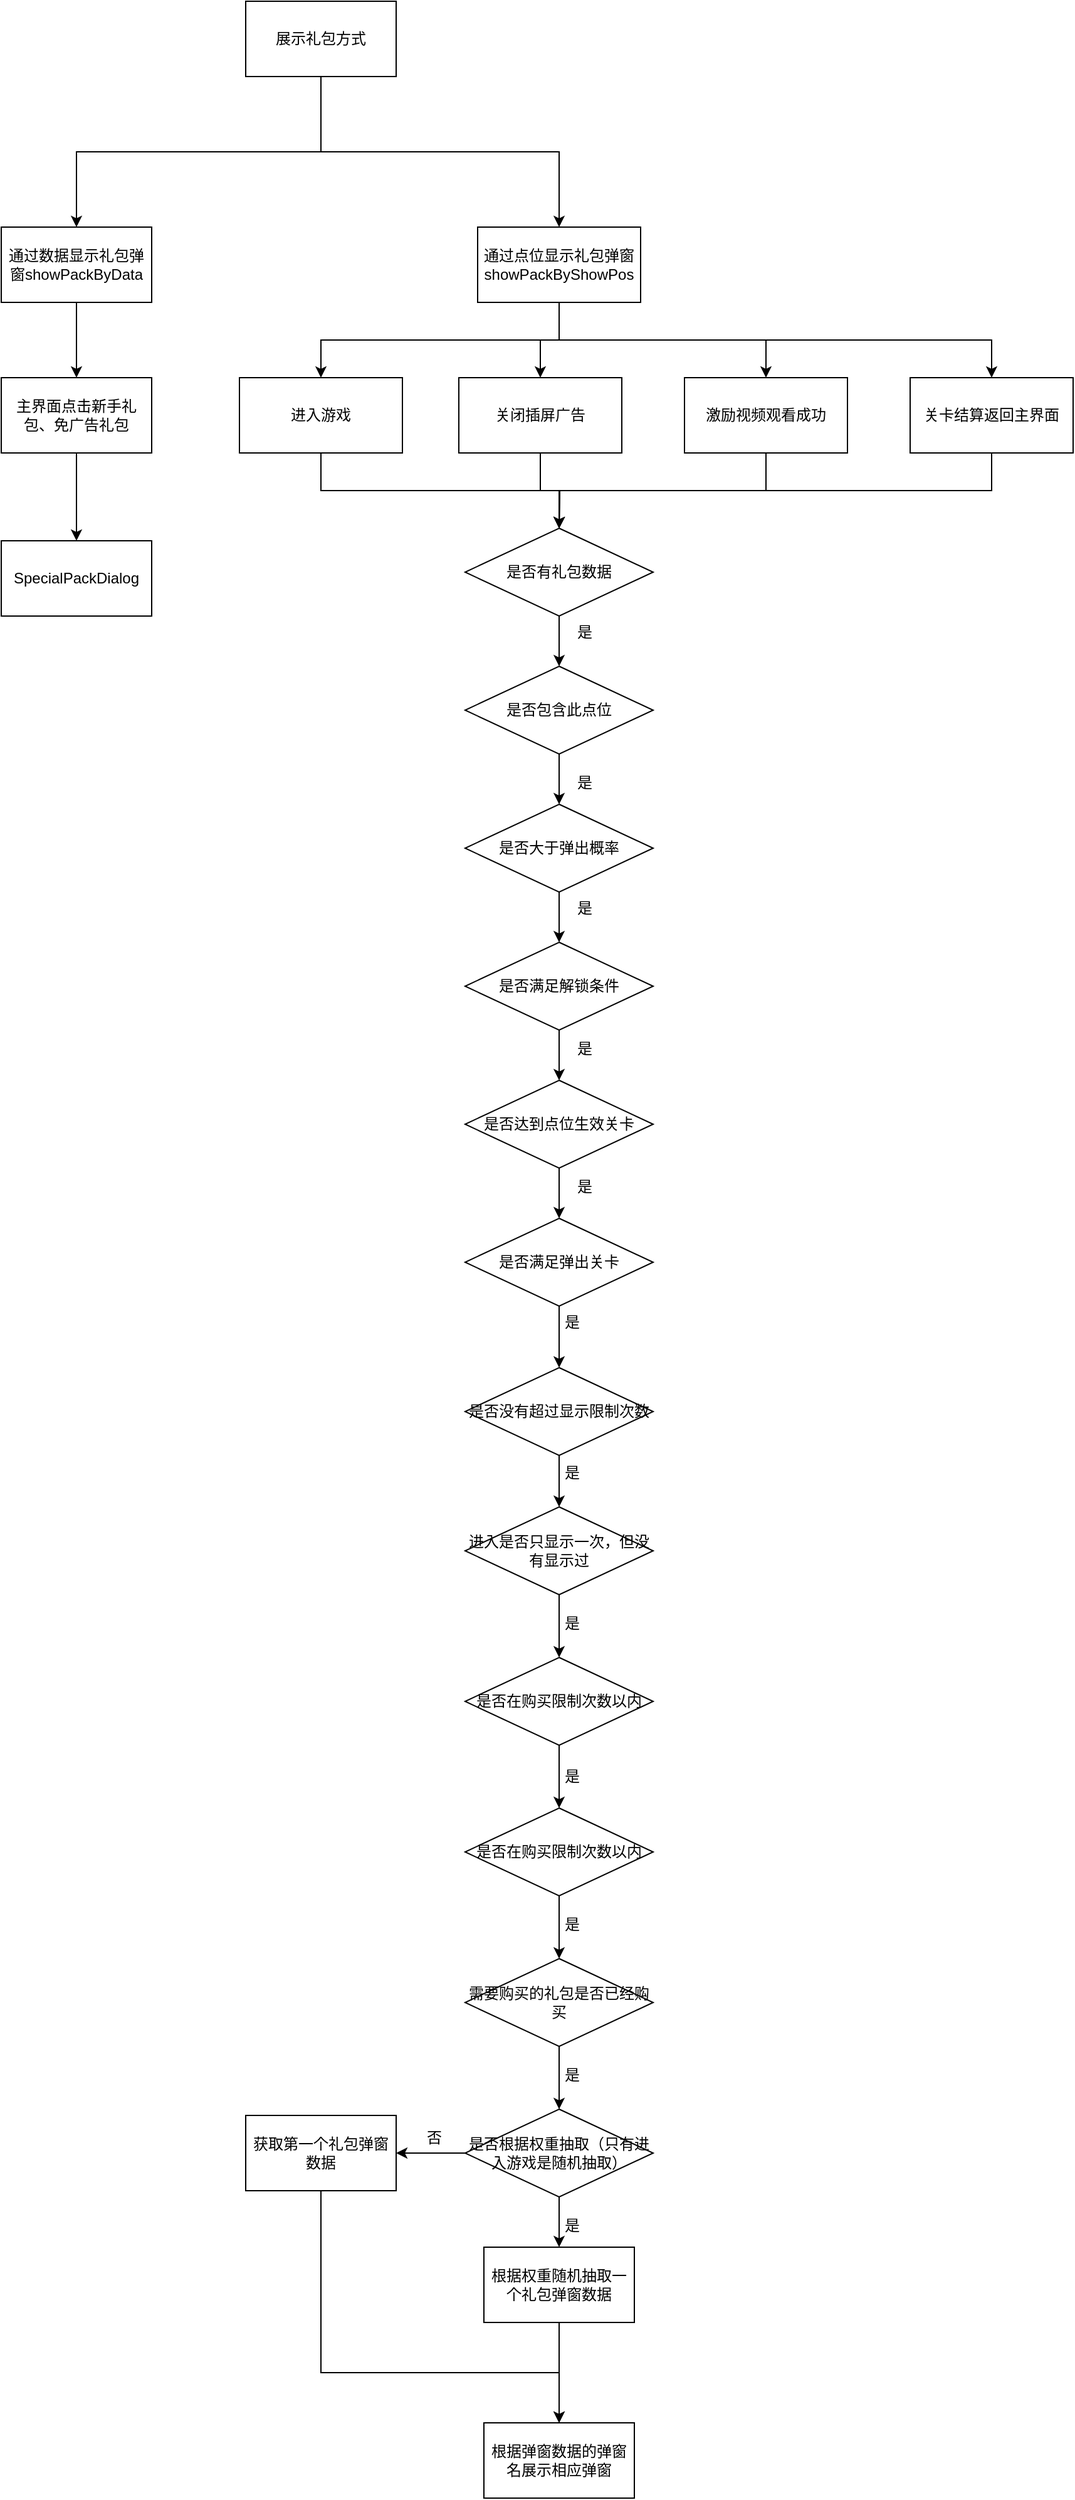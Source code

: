 <mxfile version="25.0.1">
  <diagram name="第 1 页" id="3upOg8B94lLjIhp_oJWG">
    <mxGraphModel dx="1509" dy="777" grid="1" gridSize="10" guides="1" tooltips="1" connect="1" arrows="1" fold="1" page="1" pageScale="1" pageWidth="827" pageHeight="1169" math="0" shadow="0">
      <root>
        <mxCell id="0" />
        <mxCell id="1" parent="0" />
        <mxCell id="_icKPDOc7sp7Bw_FcFkU-7" value="" style="edgeStyle=orthogonalEdgeStyle;rounded=0;orthogonalLoop=1;jettySize=auto;html=1;" edge="1" parent="1" source="_icKPDOc7sp7Bw_FcFkU-2" target="_icKPDOc7sp7Bw_FcFkU-6">
          <mxGeometry relative="1" as="geometry" />
        </mxCell>
        <mxCell id="_icKPDOc7sp7Bw_FcFkU-2" value="通过数据显示礼包弹窗showPackByData" style="rounded=0;whiteSpace=wrap;html=1;" vertex="1" parent="1">
          <mxGeometry x="145" y="260" width="120" height="60" as="geometry" />
        </mxCell>
        <mxCell id="_icKPDOc7sp7Bw_FcFkU-18" style="edgeStyle=orthogonalEdgeStyle;rounded=0;orthogonalLoop=1;jettySize=auto;html=1;exitX=0.5;exitY=1;exitDx=0;exitDy=0;" edge="1" parent="1" source="_icKPDOc7sp7Bw_FcFkU-3" target="_icKPDOc7sp7Bw_FcFkU-14">
          <mxGeometry relative="1" as="geometry" />
        </mxCell>
        <mxCell id="_icKPDOc7sp7Bw_FcFkU-19" style="edgeStyle=orthogonalEdgeStyle;rounded=0;orthogonalLoop=1;jettySize=auto;html=1;exitX=0.5;exitY=1;exitDx=0;exitDy=0;entryX=0.5;entryY=0;entryDx=0;entryDy=0;" edge="1" parent="1" source="_icKPDOc7sp7Bw_FcFkU-3" target="_icKPDOc7sp7Bw_FcFkU-15">
          <mxGeometry relative="1" as="geometry" />
        </mxCell>
        <mxCell id="_icKPDOc7sp7Bw_FcFkU-20" style="edgeStyle=orthogonalEdgeStyle;rounded=0;orthogonalLoop=1;jettySize=auto;html=1;exitX=0.5;exitY=1;exitDx=0;exitDy=0;" edge="1" parent="1" source="_icKPDOc7sp7Bw_FcFkU-3" target="_icKPDOc7sp7Bw_FcFkU-16">
          <mxGeometry relative="1" as="geometry" />
        </mxCell>
        <mxCell id="_icKPDOc7sp7Bw_FcFkU-21" style="edgeStyle=orthogonalEdgeStyle;rounded=0;orthogonalLoop=1;jettySize=auto;html=1;exitX=0.5;exitY=1;exitDx=0;exitDy=0;" edge="1" parent="1" source="_icKPDOc7sp7Bw_FcFkU-3" target="_icKPDOc7sp7Bw_FcFkU-17">
          <mxGeometry relative="1" as="geometry" />
        </mxCell>
        <mxCell id="_icKPDOc7sp7Bw_FcFkU-3" value="通过点位显示礼包弹窗showPackByShowPos" style="rounded=0;whiteSpace=wrap;html=1;" vertex="1" parent="1">
          <mxGeometry x="525" y="260" width="130" height="60" as="geometry" />
        </mxCell>
        <mxCell id="_icKPDOc7sp7Bw_FcFkU-9" style="edgeStyle=orthogonalEdgeStyle;rounded=0;orthogonalLoop=1;jettySize=auto;html=1;exitX=0.5;exitY=1;exitDx=0;exitDy=0;" edge="1" parent="1" source="_icKPDOc7sp7Bw_FcFkU-6" target="_icKPDOc7sp7Bw_FcFkU-8">
          <mxGeometry relative="1" as="geometry" />
        </mxCell>
        <mxCell id="_icKPDOc7sp7Bw_FcFkU-6" value="主界面点击新手礼包、免广告礼包" style="rounded=0;whiteSpace=wrap;html=1;" vertex="1" parent="1">
          <mxGeometry x="145" y="380" width="120" height="60" as="geometry" />
        </mxCell>
        <mxCell id="_icKPDOc7sp7Bw_FcFkU-8" value="SpecialPackDialog" style="rounded=0;whiteSpace=wrap;html=1;" vertex="1" parent="1">
          <mxGeometry x="145" y="510" width="120" height="60" as="geometry" />
        </mxCell>
        <mxCell id="_icKPDOc7sp7Bw_FcFkU-12" style="edgeStyle=orthogonalEdgeStyle;rounded=0;orthogonalLoop=1;jettySize=auto;html=1;exitX=0.5;exitY=1;exitDx=0;exitDy=0;entryX=0.5;entryY=0;entryDx=0;entryDy=0;" edge="1" parent="1" source="_icKPDOc7sp7Bw_FcFkU-10" target="_icKPDOc7sp7Bw_FcFkU-2">
          <mxGeometry relative="1" as="geometry" />
        </mxCell>
        <mxCell id="_icKPDOc7sp7Bw_FcFkU-13" style="edgeStyle=orthogonalEdgeStyle;rounded=0;orthogonalLoop=1;jettySize=auto;html=1;exitX=0.5;exitY=1;exitDx=0;exitDy=0;" edge="1" parent="1" source="_icKPDOc7sp7Bw_FcFkU-10" target="_icKPDOc7sp7Bw_FcFkU-3">
          <mxGeometry relative="1" as="geometry" />
        </mxCell>
        <mxCell id="_icKPDOc7sp7Bw_FcFkU-10" value="展示礼包方式" style="rounded=0;whiteSpace=wrap;html=1;" vertex="1" parent="1">
          <mxGeometry x="340" y="80" width="120" height="60" as="geometry" />
        </mxCell>
        <mxCell id="_icKPDOc7sp7Bw_FcFkU-23" style="edgeStyle=orthogonalEdgeStyle;rounded=0;orthogonalLoop=1;jettySize=auto;html=1;exitX=0.5;exitY=1;exitDx=0;exitDy=0;entryX=0.5;entryY=0;entryDx=0;entryDy=0;" edge="1" parent="1" source="_icKPDOc7sp7Bw_FcFkU-14" target="_icKPDOc7sp7Bw_FcFkU-22">
          <mxGeometry relative="1" as="geometry" />
        </mxCell>
        <mxCell id="_icKPDOc7sp7Bw_FcFkU-14" value="进入游戏" style="rounded=0;whiteSpace=wrap;html=1;" vertex="1" parent="1">
          <mxGeometry x="335" y="380" width="130" height="60" as="geometry" />
        </mxCell>
        <mxCell id="_icKPDOc7sp7Bw_FcFkU-24" style="edgeStyle=orthogonalEdgeStyle;rounded=0;orthogonalLoop=1;jettySize=auto;html=1;exitX=0.5;exitY=1;exitDx=0;exitDy=0;" edge="1" parent="1" source="_icKPDOc7sp7Bw_FcFkU-15">
          <mxGeometry relative="1" as="geometry">
            <mxPoint x="590" y="500" as="targetPoint" />
          </mxGeometry>
        </mxCell>
        <mxCell id="_icKPDOc7sp7Bw_FcFkU-15" value="关闭插屏广告" style="rounded=0;whiteSpace=wrap;html=1;" vertex="1" parent="1">
          <mxGeometry x="510" y="380" width="130" height="60" as="geometry" />
        </mxCell>
        <mxCell id="_icKPDOc7sp7Bw_FcFkU-25" style="edgeStyle=orthogonalEdgeStyle;rounded=0;orthogonalLoop=1;jettySize=auto;html=1;exitX=0.5;exitY=1;exitDx=0;exitDy=0;" edge="1" parent="1" source="_icKPDOc7sp7Bw_FcFkU-16">
          <mxGeometry relative="1" as="geometry">
            <mxPoint x="590" y="500" as="targetPoint" />
          </mxGeometry>
        </mxCell>
        <mxCell id="_icKPDOc7sp7Bw_FcFkU-16" value="激励视频观看成功" style="rounded=0;whiteSpace=wrap;html=1;" vertex="1" parent="1">
          <mxGeometry x="690" y="380" width="130" height="60" as="geometry" />
        </mxCell>
        <mxCell id="_icKPDOc7sp7Bw_FcFkU-26" style="edgeStyle=orthogonalEdgeStyle;rounded=0;orthogonalLoop=1;jettySize=auto;html=1;exitX=0.5;exitY=1;exitDx=0;exitDy=0;entryX=0.5;entryY=0;entryDx=0;entryDy=0;" edge="1" parent="1" source="_icKPDOc7sp7Bw_FcFkU-17" target="_icKPDOc7sp7Bw_FcFkU-22">
          <mxGeometry relative="1" as="geometry" />
        </mxCell>
        <mxCell id="_icKPDOc7sp7Bw_FcFkU-17" value="关卡结算返回主界面" style="rounded=0;whiteSpace=wrap;html=1;" vertex="1" parent="1">
          <mxGeometry x="870" y="380" width="130" height="60" as="geometry" />
        </mxCell>
        <mxCell id="_icKPDOc7sp7Bw_FcFkU-28" value="" style="edgeStyle=orthogonalEdgeStyle;rounded=0;orthogonalLoop=1;jettySize=auto;html=1;" edge="1" parent="1" source="_icKPDOc7sp7Bw_FcFkU-22" target="_icKPDOc7sp7Bw_FcFkU-27">
          <mxGeometry relative="1" as="geometry" />
        </mxCell>
        <mxCell id="_icKPDOc7sp7Bw_FcFkU-22" value="是否有礼包数据" style="rhombus;whiteSpace=wrap;html=1;" vertex="1" parent="1">
          <mxGeometry x="515" y="500" width="150" height="70" as="geometry" />
        </mxCell>
        <mxCell id="_icKPDOc7sp7Bw_FcFkU-42" value="" style="edgeStyle=orthogonalEdgeStyle;rounded=0;orthogonalLoop=1;jettySize=auto;html=1;" edge="1" parent="1" source="_icKPDOc7sp7Bw_FcFkU-27" target="_icKPDOc7sp7Bw_FcFkU-41">
          <mxGeometry relative="1" as="geometry" />
        </mxCell>
        <mxCell id="_icKPDOc7sp7Bw_FcFkU-27" value="是否包含此点位" style="rhombus;whiteSpace=wrap;html=1;" vertex="1" parent="1">
          <mxGeometry x="515" y="610" width="150" height="70" as="geometry" />
        </mxCell>
        <mxCell id="_icKPDOc7sp7Bw_FcFkU-29" value="是" style="text;html=1;align=center;verticalAlign=middle;resizable=0;points=[];autosize=1;strokeColor=none;fillColor=none;" vertex="1" parent="1">
          <mxGeometry x="590" y="568" width="40" height="30" as="geometry" />
        </mxCell>
        <mxCell id="_icKPDOc7sp7Bw_FcFkU-45" value="" style="edgeStyle=orthogonalEdgeStyle;rounded=0;orthogonalLoop=1;jettySize=auto;html=1;" edge="1" parent="1" source="_icKPDOc7sp7Bw_FcFkU-41" target="_icKPDOc7sp7Bw_FcFkU-44">
          <mxGeometry relative="1" as="geometry" />
        </mxCell>
        <mxCell id="_icKPDOc7sp7Bw_FcFkU-41" value="是否大于弹出概率" style="rhombus;whiteSpace=wrap;html=1;" vertex="1" parent="1">
          <mxGeometry x="515" y="720" width="150" height="70" as="geometry" />
        </mxCell>
        <mxCell id="_icKPDOc7sp7Bw_FcFkU-43" value="是" style="text;html=1;align=center;verticalAlign=middle;resizable=0;points=[];autosize=1;strokeColor=none;fillColor=none;" vertex="1" parent="1">
          <mxGeometry x="590" y="688" width="40" height="30" as="geometry" />
        </mxCell>
        <mxCell id="_icKPDOc7sp7Bw_FcFkU-48" value="" style="edgeStyle=orthogonalEdgeStyle;rounded=0;orthogonalLoop=1;jettySize=auto;html=1;" edge="1" parent="1" source="_icKPDOc7sp7Bw_FcFkU-44" target="_icKPDOc7sp7Bw_FcFkU-47">
          <mxGeometry relative="1" as="geometry" />
        </mxCell>
        <mxCell id="_icKPDOc7sp7Bw_FcFkU-44" value="是否满足解锁条件" style="rhombus;whiteSpace=wrap;html=1;" vertex="1" parent="1">
          <mxGeometry x="515" y="830" width="150" height="70" as="geometry" />
        </mxCell>
        <mxCell id="_icKPDOc7sp7Bw_FcFkU-46" value="是" style="text;html=1;align=center;verticalAlign=middle;resizable=0;points=[];autosize=1;strokeColor=none;fillColor=none;" vertex="1" parent="1">
          <mxGeometry x="590" y="788" width="40" height="30" as="geometry" />
        </mxCell>
        <mxCell id="_icKPDOc7sp7Bw_FcFkU-51" value="" style="edgeStyle=orthogonalEdgeStyle;rounded=0;orthogonalLoop=1;jettySize=auto;html=1;" edge="1" parent="1" source="_icKPDOc7sp7Bw_FcFkU-47" target="_icKPDOc7sp7Bw_FcFkU-50">
          <mxGeometry relative="1" as="geometry" />
        </mxCell>
        <mxCell id="_icKPDOc7sp7Bw_FcFkU-47" value="是否达到点位生效关卡" style="rhombus;whiteSpace=wrap;html=1;" vertex="1" parent="1">
          <mxGeometry x="515" y="940" width="150" height="70" as="geometry" />
        </mxCell>
        <mxCell id="_icKPDOc7sp7Bw_FcFkU-49" value="是" style="text;html=1;align=center;verticalAlign=middle;resizable=0;points=[];autosize=1;strokeColor=none;fillColor=none;" vertex="1" parent="1">
          <mxGeometry x="590" y="900" width="40" height="30" as="geometry" />
        </mxCell>
        <mxCell id="_icKPDOc7sp7Bw_FcFkU-54" value="" style="edgeStyle=orthogonalEdgeStyle;rounded=0;orthogonalLoop=1;jettySize=auto;html=1;" edge="1" parent="1" source="_icKPDOc7sp7Bw_FcFkU-50" target="_icKPDOc7sp7Bw_FcFkU-53">
          <mxGeometry relative="1" as="geometry" />
        </mxCell>
        <mxCell id="_icKPDOc7sp7Bw_FcFkU-50" value="是否满足弹出关卡" style="rhombus;whiteSpace=wrap;html=1;" vertex="1" parent="1">
          <mxGeometry x="515" y="1050" width="150" height="70" as="geometry" />
        </mxCell>
        <mxCell id="_icKPDOc7sp7Bw_FcFkU-52" value="是" style="text;html=1;align=center;verticalAlign=middle;resizable=0;points=[];autosize=1;strokeColor=none;fillColor=none;" vertex="1" parent="1">
          <mxGeometry x="590" y="1010" width="40" height="30" as="geometry" />
        </mxCell>
        <mxCell id="_icKPDOc7sp7Bw_FcFkU-57" value="" style="edgeStyle=orthogonalEdgeStyle;rounded=0;orthogonalLoop=1;jettySize=auto;html=1;" edge="1" parent="1" source="_icKPDOc7sp7Bw_FcFkU-53" target="_icKPDOc7sp7Bw_FcFkU-56">
          <mxGeometry relative="1" as="geometry" />
        </mxCell>
        <mxCell id="_icKPDOc7sp7Bw_FcFkU-53" value="是否没有超过显示限制次数" style="rhombus;whiteSpace=wrap;html=1;" vertex="1" parent="1">
          <mxGeometry x="515" y="1169" width="150" height="70" as="geometry" />
        </mxCell>
        <mxCell id="_icKPDOc7sp7Bw_FcFkU-55" value="是" style="text;html=1;align=center;verticalAlign=middle;resizable=0;points=[];autosize=1;strokeColor=none;fillColor=none;" vertex="1" parent="1">
          <mxGeometry x="580" y="1118" width="40" height="30" as="geometry" />
        </mxCell>
        <mxCell id="_icKPDOc7sp7Bw_FcFkU-60" style="edgeStyle=orthogonalEdgeStyle;rounded=0;orthogonalLoop=1;jettySize=auto;html=1;exitX=0.5;exitY=1;exitDx=0;exitDy=0;entryX=0.5;entryY=0;entryDx=0;entryDy=0;" edge="1" parent="1" source="_icKPDOc7sp7Bw_FcFkU-56" target="_icKPDOc7sp7Bw_FcFkU-59">
          <mxGeometry relative="1" as="geometry" />
        </mxCell>
        <mxCell id="_icKPDOc7sp7Bw_FcFkU-56" value="进入是否只显示一次，但没有显示过" style="rhombus;whiteSpace=wrap;html=1;" vertex="1" parent="1">
          <mxGeometry x="515" y="1280" width="150" height="70" as="geometry" />
        </mxCell>
        <mxCell id="_icKPDOc7sp7Bw_FcFkU-58" value="是" style="text;html=1;align=center;verticalAlign=middle;resizable=0;points=[];autosize=1;strokeColor=none;fillColor=none;" vertex="1" parent="1">
          <mxGeometry x="580" y="1238" width="40" height="30" as="geometry" />
        </mxCell>
        <mxCell id="_icKPDOc7sp7Bw_FcFkU-63" value="" style="edgeStyle=orthogonalEdgeStyle;rounded=0;orthogonalLoop=1;jettySize=auto;html=1;" edge="1" parent="1" source="_icKPDOc7sp7Bw_FcFkU-59" target="_icKPDOc7sp7Bw_FcFkU-62">
          <mxGeometry relative="1" as="geometry" />
        </mxCell>
        <mxCell id="_icKPDOc7sp7Bw_FcFkU-59" value="是否在购买限制次数以内" style="rhombus;whiteSpace=wrap;html=1;" vertex="1" parent="1">
          <mxGeometry x="515" y="1400" width="150" height="70" as="geometry" />
        </mxCell>
        <mxCell id="_icKPDOc7sp7Bw_FcFkU-61" value="是" style="text;html=1;align=center;verticalAlign=middle;resizable=0;points=[];autosize=1;strokeColor=none;fillColor=none;" vertex="1" parent="1">
          <mxGeometry x="580" y="1358" width="40" height="30" as="geometry" />
        </mxCell>
        <mxCell id="_icKPDOc7sp7Bw_FcFkU-66" value="" style="edgeStyle=orthogonalEdgeStyle;rounded=0;orthogonalLoop=1;jettySize=auto;html=1;" edge="1" parent="1" source="_icKPDOc7sp7Bw_FcFkU-62" target="_icKPDOc7sp7Bw_FcFkU-65">
          <mxGeometry relative="1" as="geometry" />
        </mxCell>
        <mxCell id="_icKPDOc7sp7Bw_FcFkU-62" value="是否在购买限制次数以内" style="rhombus;whiteSpace=wrap;html=1;" vertex="1" parent="1">
          <mxGeometry x="515" y="1520" width="150" height="70" as="geometry" />
        </mxCell>
        <mxCell id="_icKPDOc7sp7Bw_FcFkU-64" value="是" style="text;html=1;align=center;verticalAlign=middle;resizable=0;points=[];autosize=1;strokeColor=none;fillColor=none;" vertex="1" parent="1">
          <mxGeometry x="580" y="1480" width="40" height="30" as="geometry" />
        </mxCell>
        <mxCell id="_icKPDOc7sp7Bw_FcFkU-72" style="edgeStyle=orthogonalEdgeStyle;rounded=0;orthogonalLoop=1;jettySize=auto;html=1;exitX=0.5;exitY=1;exitDx=0;exitDy=0;entryX=0.5;entryY=0;entryDx=0;entryDy=0;" edge="1" parent="1" source="_icKPDOc7sp7Bw_FcFkU-65" target="_icKPDOc7sp7Bw_FcFkU-71">
          <mxGeometry relative="1" as="geometry" />
        </mxCell>
        <mxCell id="_icKPDOc7sp7Bw_FcFkU-65" value="需要购买的礼包是否已经购买" style="rhombus;whiteSpace=wrap;html=1;" vertex="1" parent="1">
          <mxGeometry x="515" y="1640" width="150" height="70" as="geometry" />
        </mxCell>
        <mxCell id="_icKPDOc7sp7Bw_FcFkU-67" value="是" style="text;html=1;align=center;verticalAlign=middle;resizable=0;points=[];autosize=1;strokeColor=none;fillColor=none;" vertex="1" parent="1">
          <mxGeometry x="580" y="1598" width="40" height="30" as="geometry" />
        </mxCell>
        <mxCell id="_icKPDOc7sp7Bw_FcFkU-76" style="edgeStyle=orthogonalEdgeStyle;rounded=0;orthogonalLoop=1;jettySize=auto;html=1;exitX=0.5;exitY=1;exitDx=0;exitDy=0;entryX=0.5;entryY=0;entryDx=0;entryDy=0;" edge="1" parent="1" source="_icKPDOc7sp7Bw_FcFkU-71" target="_icKPDOc7sp7Bw_FcFkU-74">
          <mxGeometry relative="1" as="geometry" />
        </mxCell>
        <mxCell id="_icKPDOc7sp7Bw_FcFkU-78" value="" style="edgeStyle=orthogonalEdgeStyle;rounded=0;orthogonalLoop=1;jettySize=auto;html=1;" edge="1" parent="1" source="_icKPDOc7sp7Bw_FcFkU-71" target="_icKPDOc7sp7Bw_FcFkU-75">
          <mxGeometry relative="1" as="geometry" />
        </mxCell>
        <mxCell id="_icKPDOc7sp7Bw_FcFkU-71" value="是否根据权重抽取（只有进入游戏是随机抽取）" style="rhombus;whiteSpace=wrap;html=1;" vertex="1" parent="1">
          <mxGeometry x="515" y="1760" width="150" height="70" as="geometry" />
        </mxCell>
        <mxCell id="_icKPDOc7sp7Bw_FcFkU-73" value="是" style="text;html=1;align=center;verticalAlign=middle;resizable=0;points=[];autosize=1;strokeColor=none;fillColor=none;" vertex="1" parent="1">
          <mxGeometry x="580" y="1718" width="40" height="30" as="geometry" />
        </mxCell>
        <mxCell id="_icKPDOc7sp7Bw_FcFkU-81" style="edgeStyle=orthogonalEdgeStyle;rounded=0;orthogonalLoop=1;jettySize=auto;html=1;exitX=0.5;exitY=1;exitDx=0;exitDy=0;entryX=0.5;entryY=0;entryDx=0;entryDy=0;" edge="1" parent="1" source="_icKPDOc7sp7Bw_FcFkU-74" target="_icKPDOc7sp7Bw_FcFkU-80">
          <mxGeometry relative="1" as="geometry" />
        </mxCell>
        <mxCell id="_icKPDOc7sp7Bw_FcFkU-74" value="根据权重随机抽取一个礼包弹窗数据" style="rounded=0;whiteSpace=wrap;html=1;" vertex="1" parent="1">
          <mxGeometry x="530" y="1870" width="120" height="60" as="geometry" />
        </mxCell>
        <mxCell id="_icKPDOc7sp7Bw_FcFkU-82" style="edgeStyle=orthogonalEdgeStyle;rounded=0;orthogonalLoop=1;jettySize=auto;html=1;exitX=0.5;exitY=1;exitDx=0;exitDy=0;" edge="1" parent="1" source="_icKPDOc7sp7Bw_FcFkU-75">
          <mxGeometry relative="1" as="geometry">
            <mxPoint x="590" y="2010" as="targetPoint" />
            <Array as="points">
              <mxPoint x="400" y="1970" />
              <mxPoint x="590" y="1970" />
            </Array>
          </mxGeometry>
        </mxCell>
        <mxCell id="_icKPDOc7sp7Bw_FcFkU-75" value="获取第一个礼包弹窗数据" style="rounded=0;whiteSpace=wrap;html=1;" vertex="1" parent="1">
          <mxGeometry x="340" y="1765" width="120" height="60" as="geometry" />
        </mxCell>
        <mxCell id="_icKPDOc7sp7Bw_FcFkU-77" value="是" style="text;html=1;align=center;verticalAlign=middle;resizable=0;points=[];autosize=1;strokeColor=none;fillColor=none;" vertex="1" parent="1">
          <mxGeometry x="580" y="1838" width="40" height="30" as="geometry" />
        </mxCell>
        <mxCell id="_icKPDOc7sp7Bw_FcFkU-79" value="否" style="text;html=1;align=center;verticalAlign=middle;resizable=0;points=[];autosize=1;strokeColor=none;fillColor=none;" vertex="1" parent="1">
          <mxGeometry x="470" y="1768" width="40" height="30" as="geometry" />
        </mxCell>
        <mxCell id="_icKPDOc7sp7Bw_FcFkU-80" value="根据弹窗数据的弹窗名展示相应弹窗" style="rounded=0;whiteSpace=wrap;html=1;" vertex="1" parent="1">
          <mxGeometry x="530" y="2010" width="120" height="60" as="geometry" />
        </mxCell>
      </root>
    </mxGraphModel>
  </diagram>
</mxfile>

